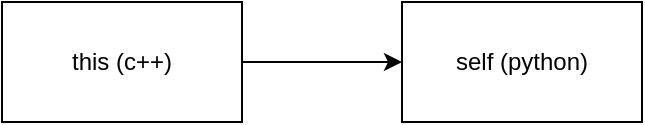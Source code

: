 <mxfile>
    <diagram id="v1mr0lgL84HeN2RBV2S5" name="Page-1">
        <mxGraphModel dx="378" dy="427" grid="1" gridSize="10" guides="1" tooltips="1" connect="1" arrows="1" fold="1" page="1" pageScale="1" pageWidth="850" pageHeight="1100" math="0" shadow="0">
            <root>
                <mxCell id="0"/>
                <mxCell id="1" parent="0"/>
                <mxCell id="4" value="" style="edgeStyle=none;html=1;" parent="1" source="2" target="3" edge="1">
                    <mxGeometry relative="1" as="geometry"/>
                </mxCell>
                <mxCell id="2" value="this (c++)" style="rounded=0;whiteSpace=wrap;html=1;" parent="1" vertex="1">
                    <mxGeometry x="30" y="130" width="120" height="60" as="geometry"/>
                </mxCell>
                <mxCell id="3" value="self (python)" style="rounded=0;whiteSpace=wrap;html=1;" parent="1" vertex="1">
                    <mxGeometry x="230" y="130" width="120" height="60" as="geometry"/>
                </mxCell>
            </root>
        </mxGraphModel>
    </diagram>
</mxfile>
